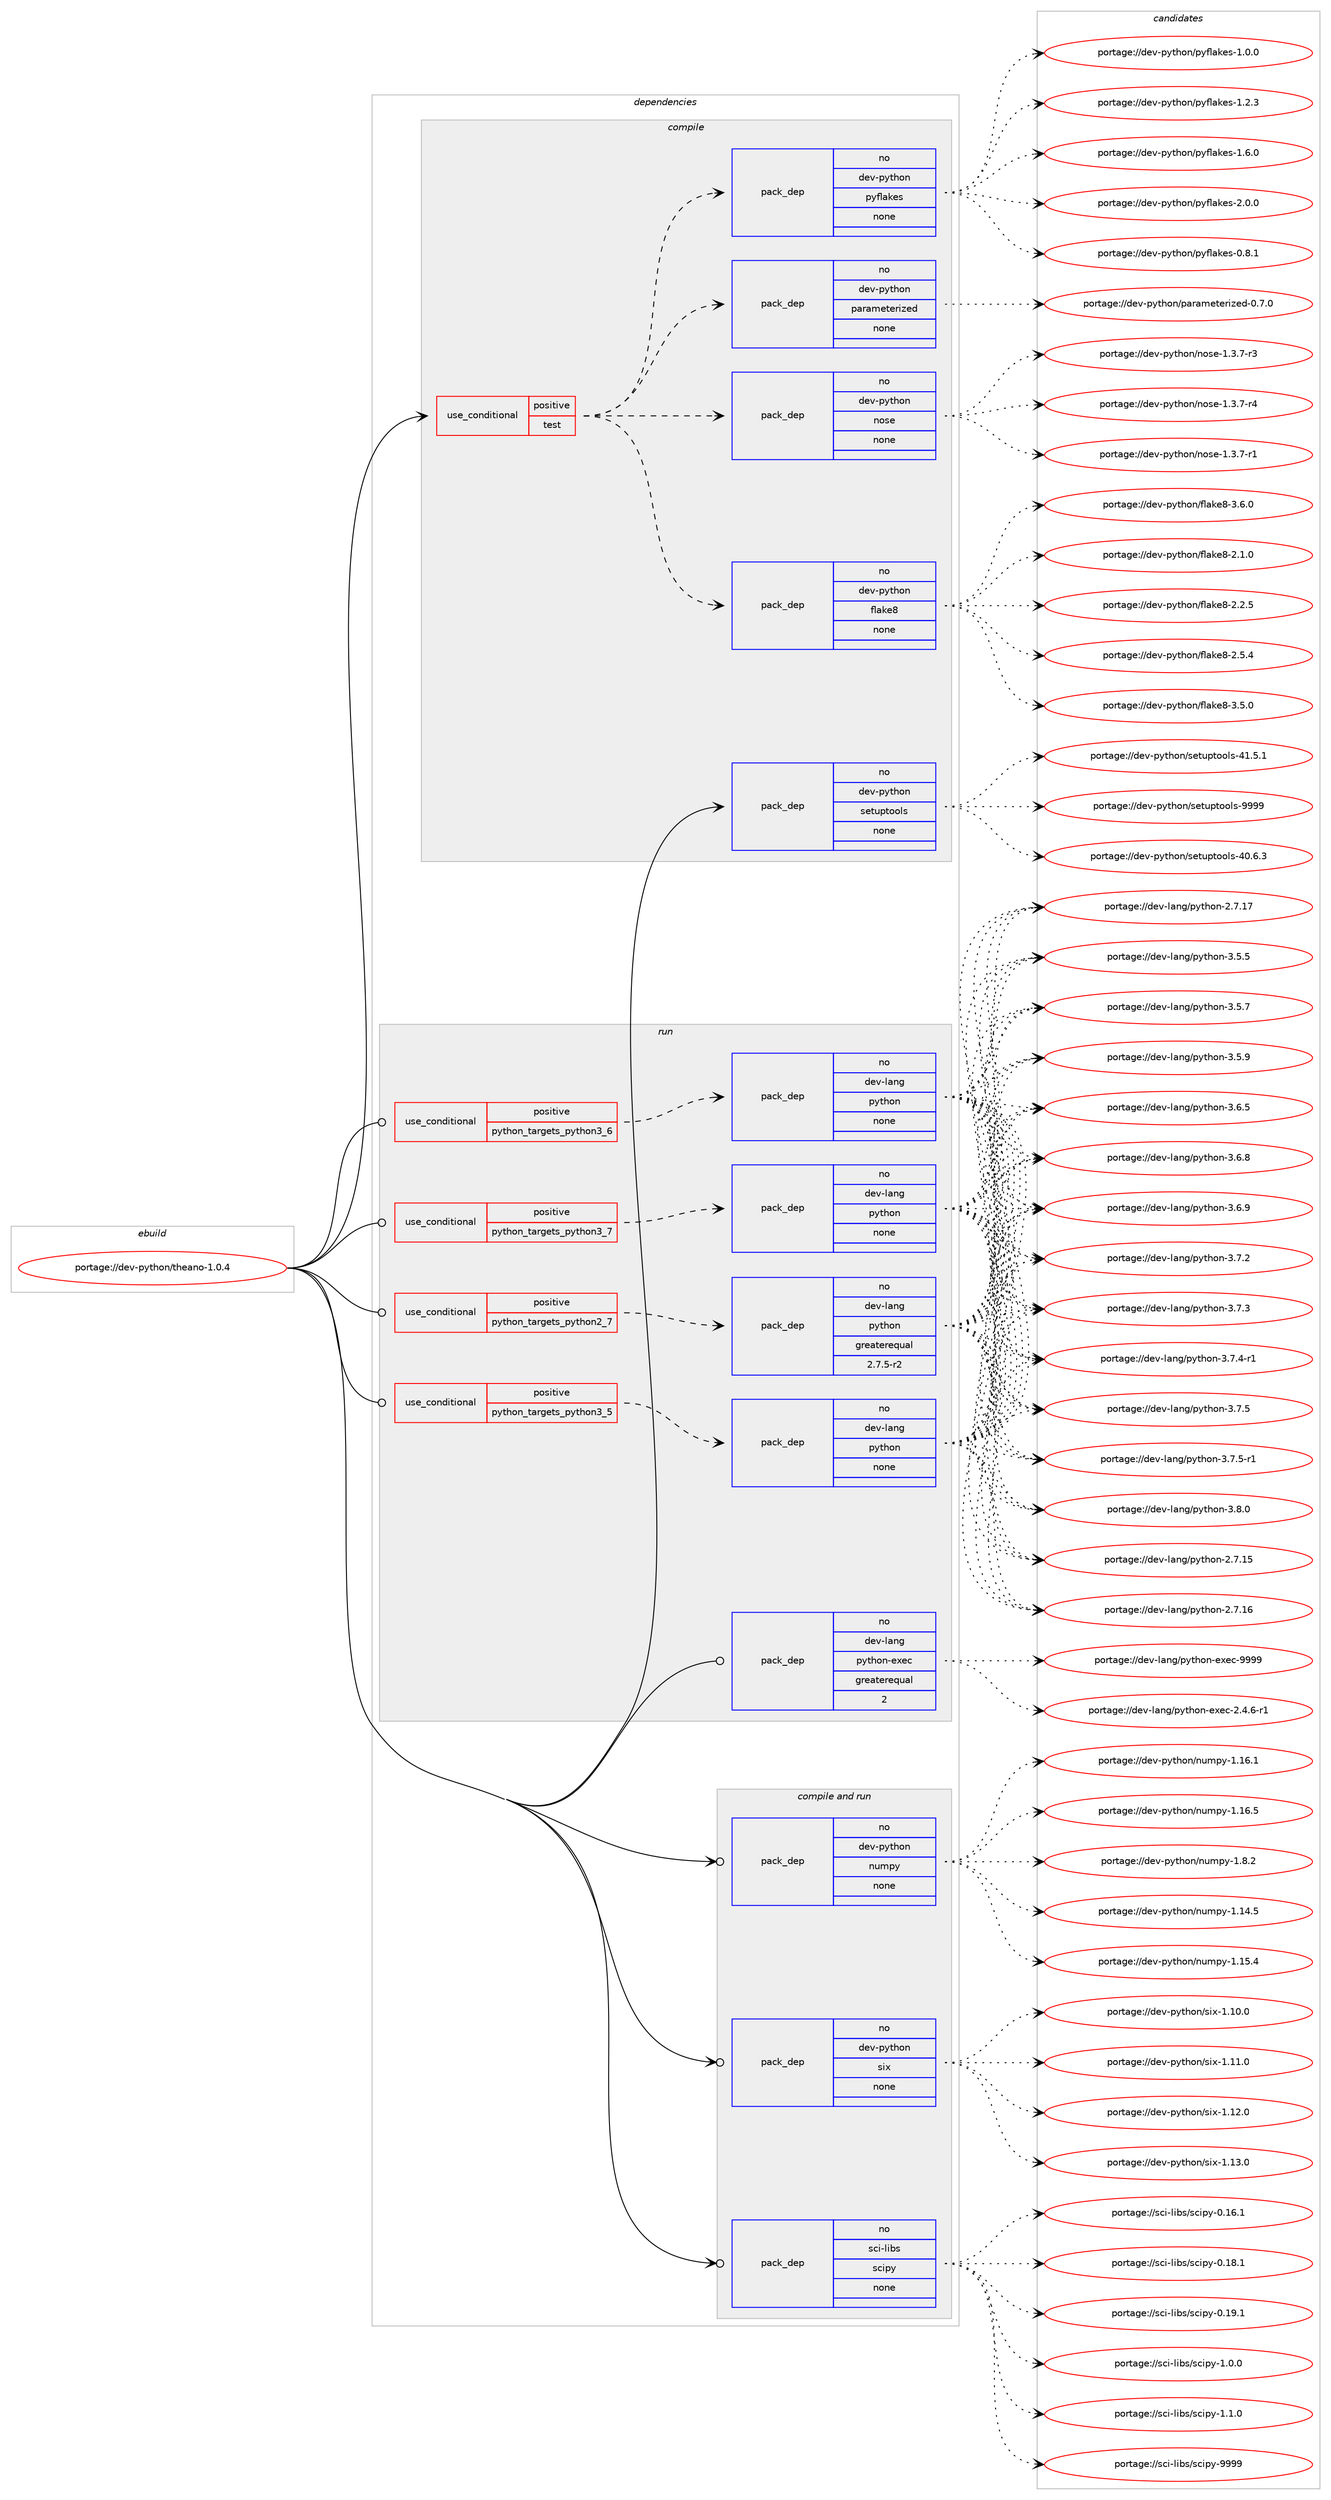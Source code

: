 digraph prolog {

# *************
# Graph options
# *************

newrank=true;
concentrate=true;
compound=true;
graph [rankdir=LR,fontname=Helvetica,fontsize=10,ranksep=1.5];#, ranksep=2.5, nodesep=0.2];
edge  [arrowhead=vee];
node  [fontname=Helvetica,fontsize=10];

# **********
# The ebuild
# **********

subgraph cluster_leftcol {
color=gray;
rank=same;
label=<<i>ebuild</i>>;
id [label="portage://dev-python/theano-1.0.4", color=red, width=4, href="../dev-python/theano-1.0.4.svg"];
}

# ****************
# The dependencies
# ****************

subgraph cluster_midcol {
color=gray;
label=<<i>dependencies</i>>;
subgraph cluster_compile {
fillcolor="#eeeeee";
style=filled;
label=<<i>compile</i>>;
subgraph cond39766 {
dependency175741 [label=<<TABLE BORDER="0" CELLBORDER="1" CELLSPACING="0" CELLPADDING="4"><TR><TD ROWSPAN="3" CELLPADDING="10">use_conditional</TD></TR><TR><TD>positive</TD></TR><TR><TD>test</TD></TR></TABLE>>, shape=none, color=red];
subgraph pack132571 {
dependency175742 [label=<<TABLE BORDER="0" CELLBORDER="1" CELLSPACING="0" CELLPADDING="4" WIDTH="220"><TR><TD ROWSPAN="6" CELLPADDING="30">pack_dep</TD></TR><TR><TD WIDTH="110">no</TD></TR><TR><TD>dev-python</TD></TR><TR><TD>flake8</TD></TR><TR><TD>none</TD></TR><TR><TD></TD></TR></TABLE>>, shape=none, color=blue];
}
dependency175741:e -> dependency175742:w [weight=20,style="dashed",arrowhead="vee"];
subgraph pack132572 {
dependency175743 [label=<<TABLE BORDER="0" CELLBORDER="1" CELLSPACING="0" CELLPADDING="4" WIDTH="220"><TR><TD ROWSPAN="6" CELLPADDING="30">pack_dep</TD></TR><TR><TD WIDTH="110">no</TD></TR><TR><TD>dev-python</TD></TR><TR><TD>nose</TD></TR><TR><TD>none</TD></TR><TR><TD></TD></TR></TABLE>>, shape=none, color=blue];
}
dependency175741:e -> dependency175743:w [weight=20,style="dashed",arrowhead="vee"];
subgraph pack132573 {
dependency175744 [label=<<TABLE BORDER="0" CELLBORDER="1" CELLSPACING="0" CELLPADDING="4" WIDTH="220"><TR><TD ROWSPAN="6" CELLPADDING="30">pack_dep</TD></TR><TR><TD WIDTH="110">no</TD></TR><TR><TD>dev-python</TD></TR><TR><TD>parameterized</TD></TR><TR><TD>none</TD></TR><TR><TD></TD></TR></TABLE>>, shape=none, color=blue];
}
dependency175741:e -> dependency175744:w [weight=20,style="dashed",arrowhead="vee"];
subgraph pack132574 {
dependency175745 [label=<<TABLE BORDER="0" CELLBORDER="1" CELLSPACING="0" CELLPADDING="4" WIDTH="220"><TR><TD ROWSPAN="6" CELLPADDING="30">pack_dep</TD></TR><TR><TD WIDTH="110">no</TD></TR><TR><TD>dev-python</TD></TR><TR><TD>pyflakes</TD></TR><TR><TD>none</TD></TR><TR><TD></TD></TR></TABLE>>, shape=none, color=blue];
}
dependency175741:e -> dependency175745:w [weight=20,style="dashed",arrowhead="vee"];
}
id:e -> dependency175741:w [weight=20,style="solid",arrowhead="vee"];
subgraph pack132575 {
dependency175746 [label=<<TABLE BORDER="0" CELLBORDER="1" CELLSPACING="0" CELLPADDING="4" WIDTH="220"><TR><TD ROWSPAN="6" CELLPADDING="30">pack_dep</TD></TR><TR><TD WIDTH="110">no</TD></TR><TR><TD>dev-python</TD></TR><TR><TD>setuptools</TD></TR><TR><TD>none</TD></TR><TR><TD></TD></TR></TABLE>>, shape=none, color=blue];
}
id:e -> dependency175746:w [weight=20,style="solid",arrowhead="vee"];
}
subgraph cluster_compileandrun {
fillcolor="#eeeeee";
style=filled;
label=<<i>compile and run</i>>;
subgraph pack132576 {
dependency175747 [label=<<TABLE BORDER="0" CELLBORDER="1" CELLSPACING="0" CELLPADDING="4" WIDTH="220"><TR><TD ROWSPAN="6" CELLPADDING="30">pack_dep</TD></TR><TR><TD WIDTH="110">no</TD></TR><TR><TD>dev-python</TD></TR><TR><TD>numpy</TD></TR><TR><TD>none</TD></TR><TR><TD></TD></TR></TABLE>>, shape=none, color=blue];
}
id:e -> dependency175747:w [weight=20,style="solid",arrowhead="odotvee"];
subgraph pack132577 {
dependency175748 [label=<<TABLE BORDER="0" CELLBORDER="1" CELLSPACING="0" CELLPADDING="4" WIDTH="220"><TR><TD ROWSPAN="6" CELLPADDING="30">pack_dep</TD></TR><TR><TD WIDTH="110">no</TD></TR><TR><TD>dev-python</TD></TR><TR><TD>six</TD></TR><TR><TD>none</TD></TR><TR><TD></TD></TR></TABLE>>, shape=none, color=blue];
}
id:e -> dependency175748:w [weight=20,style="solid",arrowhead="odotvee"];
subgraph pack132578 {
dependency175749 [label=<<TABLE BORDER="0" CELLBORDER="1" CELLSPACING="0" CELLPADDING="4" WIDTH="220"><TR><TD ROWSPAN="6" CELLPADDING="30">pack_dep</TD></TR><TR><TD WIDTH="110">no</TD></TR><TR><TD>sci-libs</TD></TR><TR><TD>scipy</TD></TR><TR><TD>none</TD></TR><TR><TD></TD></TR></TABLE>>, shape=none, color=blue];
}
id:e -> dependency175749:w [weight=20,style="solid",arrowhead="odotvee"];
}
subgraph cluster_run {
fillcolor="#eeeeee";
style=filled;
label=<<i>run</i>>;
subgraph cond39767 {
dependency175750 [label=<<TABLE BORDER="0" CELLBORDER="1" CELLSPACING="0" CELLPADDING="4"><TR><TD ROWSPAN="3" CELLPADDING="10">use_conditional</TD></TR><TR><TD>positive</TD></TR><TR><TD>python_targets_python2_7</TD></TR></TABLE>>, shape=none, color=red];
subgraph pack132579 {
dependency175751 [label=<<TABLE BORDER="0" CELLBORDER="1" CELLSPACING="0" CELLPADDING="4" WIDTH="220"><TR><TD ROWSPAN="6" CELLPADDING="30">pack_dep</TD></TR><TR><TD WIDTH="110">no</TD></TR><TR><TD>dev-lang</TD></TR><TR><TD>python</TD></TR><TR><TD>greaterequal</TD></TR><TR><TD>2.7.5-r2</TD></TR></TABLE>>, shape=none, color=blue];
}
dependency175750:e -> dependency175751:w [weight=20,style="dashed",arrowhead="vee"];
}
id:e -> dependency175750:w [weight=20,style="solid",arrowhead="odot"];
subgraph cond39768 {
dependency175752 [label=<<TABLE BORDER="0" CELLBORDER="1" CELLSPACING="0" CELLPADDING="4"><TR><TD ROWSPAN="3" CELLPADDING="10">use_conditional</TD></TR><TR><TD>positive</TD></TR><TR><TD>python_targets_python3_5</TD></TR></TABLE>>, shape=none, color=red];
subgraph pack132580 {
dependency175753 [label=<<TABLE BORDER="0" CELLBORDER="1" CELLSPACING="0" CELLPADDING="4" WIDTH="220"><TR><TD ROWSPAN="6" CELLPADDING="30">pack_dep</TD></TR><TR><TD WIDTH="110">no</TD></TR><TR><TD>dev-lang</TD></TR><TR><TD>python</TD></TR><TR><TD>none</TD></TR><TR><TD></TD></TR></TABLE>>, shape=none, color=blue];
}
dependency175752:e -> dependency175753:w [weight=20,style="dashed",arrowhead="vee"];
}
id:e -> dependency175752:w [weight=20,style="solid",arrowhead="odot"];
subgraph cond39769 {
dependency175754 [label=<<TABLE BORDER="0" CELLBORDER="1" CELLSPACING="0" CELLPADDING="4"><TR><TD ROWSPAN="3" CELLPADDING="10">use_conditional</TD></TR><TR><TD>positive</TD></TR><TR><TD>python_targets_python3_6</TD></TR></TABLE>>, shape=none, color=red];
subgraph pack132581 {
dependency175755 [label=<<TABLE BORDER="0" CELLBORDER="1" CELLSPACING="0" CELLPADDING="4" WIDTH="220"><TR><TD ROWSPAN="6" CELLPADDING="30">pack_dep</TD></TR><TR><TD WIDTH="110">no</TD></TR><TR><TD>dev-lang</TD></TR><TR><TD>python</TD></TR><TR><TD>none</TD></TR><TR><TD></TD></TR></TABLE>>, shape=none, color=blue];
}
dependency175754:e -> dependency175755:w [weight=20,style="dashed",arrowhead="vee"];
}
id:e -> dependency175754:w [weight=20,style="solid",arrowhead="odot"];
subgraph cond39770 {
dependency175756 [label=<<TABLE BORDER="0" CELLBORDER="1" CELLSPACING="0" CELLPADDING="4"><TR><TD ROWSPAN="3" CELLPADDING="10">use_conditional</TD></TR><TR><TD>positive</TD></TR><TR><TD>python_targets_python3_7</TD></TR></TABLE>>, shape=none, color=red];
subgraph pack132582 {
dependency175757 [label=<<TABLE BORDER="0" CELLBORDER="1" CELLSPACING="0" CELLPADDING="4" WIDTH="220"><TR><TD ROWSPAN="6" CELLPADDING="30">pack_dep</TD></TR><TR><TD WIDTH="110">no</TD></TR><TR><TD>dev-lang</TD></TR><TR><TD>python</TD></TR><TR><TD>none</TD></TR><TR><TD></TD></TR></TABLE>>, shape=none, color=blue];
}
dependency175756:e -> dependency175757:w [weight=20,style="dashed",arrowhead="vee"];
}
id:e -> dependency175756:w [weight=20,style="solid",arrowhead="odot"];
subgraph pack132583 {
dependency175758 [label=<<TABLE BORDER="0" CELLBORDER="1" CELLSPACING="0" CELLPADDING="4" WIDTH="220"><TR><TD ROWSPAN="6" CELLPADDING="30">pack_dep</TD></TR><TR><TD WIDTH="110">no</TD></TR><TR><TD>dev-lang</TD></TR><TR><TD>python-exec</TD></TR><TR><TD>greaterequal</TD></TR><TR><TD>2</TD></TR></TABLE>>, shape=none, color=blue];
}
id:e -> dependency175758:w [weight=20,style="solid",arrowhead="odot"];
}
}

# **************
# The candidates
# **************

subgraph cluster_choices {
rank=same;
color=gray;
label=<<i>candidates</i>>;

subgraph choice132571 {
color=black;
nodesep=1;
choiceportage10010111845112121116104111110471021089710710156455046494648 [label="portage://dev-python/flake8-2.1.0", color=red, width=4,href="../dev-python/flake8-2.1.0.svg"];
choiceportage10010111845112121116104111110471021089710710156455046504653 [label="portage://dev-python/flake8-2.2.5", color=red, width=4,href="../dev-python/flake8-2.2.5.svg"];
choiceportage10010111845112121116104111110471021089710710156455046534652 [label="portage://dev-python/flake8-2.5.4", color=red, width=4,href="../dev-python/flake8-2.5.4.svg"];
choiceportage10010111845112121116104111110471021089710710156455146534648 [label="portage://dev-python/flake8-3.5.0", color=red, width=4,href="../dev-python/flake8-3.5.0.svg"];
choiceportage10010111845112121116104111110471021089710710156455146544648 [label="portage://dev-python/flake8-3.6.0", color=red, width=4,href="../dev-python/flake8-3.6.0.svg"];
dependency175742:e -> choiceportage10010111845112121116104111110471021089710710156455046494648:w [style=dotted,weight="100"];
dependency175742:e -> choiceportage10010111845112121116104111110471021089710710156455046504653:w [style=dotted,weight="100"];
dependency175742:e -> choiceportage10010111845112121116104111110471021089710710156455046534652:w [style=dotted,weight="100"];
dependency175742:e -> choiceportage10010111845112121116104111110471021089710710156455146534648:w [style=dotted,weight="100"];
dependency175742:e -> choiceportage10010111845112121116104111110471021089710710156455146544648:w [style=dotted,weight="100"];
}
subgraph choice132572 {
color=black;
nodesep=1;
choiceportage10010111845112121116104111110471101111151014549465146554511449 [label="portage://dev-python/nose-1.3.7-r1", color=red, width=4,href="../dev-python/nose-1.3.7-r1.svg"];
choiceportage10010111845112121116104111110471101111151014549465146554511451 [label="portage://dev-python/nose-1.3.7-r3", color=red, width=4,href="../dev-python/nose-1.3.7-r3.svg"];
choiceportage10010111845112121116104111110471101111151014549465146554511452 [label="portage://dev-python/nose-1.3.7-r4", color=red, width=4,href="../dev-python/nose-1.3.7-r4.svg"];
dependency175743:e -> choiceportage10010111845112121116104111110471101111151014549465146554511449:w [style=dotted,weight="100"];
dependency175743:e -> choiceportage10010111845112121116104111110471101111151014549465146554511451:w [style=dotted,weight="100"];
dependency175743:e -> choiceportage10010111845112121116104111110471101111151014549465146554511452:w [style=dotted,weight="100"];
}
subgraph choice132573 {
color=black;
nodesep=1;
choiceportage10010111845112121116104111110471129711497109101116101114105122101100454846554648 [label="portage://dev-python/parameterized-0.7.0", color=red, width=4,href="../dev-python/parameterized-0.7.0.svg"];
dependency175744:e -> choiceportage10010111845112121116104111110471129711497109101116101114105122101100454846554648:w [style=dotted,weight="100"];
}
subgraph choice132574 {
color=black;
nodesep=1;
choiceportage100101118451121211161041111104711212110210897107101115454846564649 [label="portage://dev-python/pyflakes-0.8.1", color=red, width=4,href="../dev-python/pyflakes-0.8.1.svg"];
choiceportage100101118451121211161041111104711212110210897107101115454946484648 [label="portage://dev-python/pyflakes-1.0.0", color=red, width=4,href="../dev-python/pyflakes-1.0.0.svg"];
choiceportage100101118451121211161041111104711212110210897107101115454946504651 [label="portage://dev-python/pyflakes-1.2.3", color=red, width=4,href="../dev-python/pyflakes-1.2.3.svg"];
choiceportage100101118451121211161041111104711212110210897107101115454946544648 [label="portage://dev-python/pyflakes-1.6.0", color=red, width=4,href="../dev-python/pyflakes-1.6.0.svg"];
choiceportage100101118451121211161041111104711212110210897107101115455046484648 [label="portage://dev-python/pyflakes-2.0.0", color=red, width=4,href="../dev-python/pyflakes-2.0.0.svg"];
dependency175745:e -> choiceportage100101118451121211161041111104711212110210897107101115454846564649:w [style=dotted,weight="100"];
dependency175745:e -> choiceportage100101118451121211161041111104711212110210897107101115454946484648:w [style=dotted,weight="100"];
dependency175745:e -> choiceportage100101118451121211161041111104711212110210897107101115454946504651:w [style=dotted,weight="100"];
dependency175745:e -> choiceportage100101118451121211161041111104711212110210897107101115454946544648:w [style=dotted,weight="100"];
dependency175745:e -> choiceportage100101118451121211161041111104711212110210897107101115455046484648:w [style=dotted,weight="100"];
}
subgraph choice132575 {
color=black;
nodesep=1;
choiceportage100101118451121211161041111104711510111611711211611111110811545524846544651 [label="portage://dev-python/setuptools-40.6.3", color=red, width=4,href="../dev-python/setuptools-40.6.3.svg"];
choiceportage100101118451121211161041111104711510111611711211611111110811545524946534649 [label="portage://dev-python/setuptools-41.5.1", color=red, width=4,href="../dev-python/setuptools-41.5.1.svg"];
choiceportage10010111845112121116104111110471151011161171121161111111081154557575757 [label="portage://dev-python/setuptools-9999", color=red, width=4,href="../dev-python/setuptools-9999.svg"];
dependency175746:e -> choiceportage100101118451121211161041111104711510111611711211611111110811545524846544651:w [style=dotted,weight="100"];
dependency175746:e -> choiceportage100101118451121211161041111104711510111611711211611111110811545524946534649:w [style=dotted,weight="100"];
dependency175746:e -> choiceportage10010111845112121116104111110471151011161171121161111111081154557575757:w [style=dotted,weight="100"];
}
subgraph choice132576 {
color=black;
nodesep=1;
choiceportage100101118451121211161041111104711011710911212145494649524653 [label="portage://dev-python/numpy-1.14.5", color=red, width=4,href="../dev-python/numpy-1.14.5.svg"];
choiceportage100101118451121211161041111104711011710911212145494649534652 [label="portage://dev-python/numpy-1.15.4", color=red, width=4,href="../dev-python/numpy-1.15.4.svg"];
choiceportage100101118451121211161041111104711011710911212145494649544649 [label="portage://dev-python/numpy-1.16.1", color=red, width=4,href="../dev-python/numpy-1.16.1.svg"];
choiceportage100101118451121211161041111104711011710911212145494649544653 [label="portage://dev-python/numpy-1.16.5", color=red, width=4,href="../dev-python/numpy-1.16.5.svg"];
choiceportage1001011184511212111610411111047110117109112121454946564650 [label="portage://dev-python/numpy-1.8.2", color=red, width=4,href="../dev-python/numpy-1.8.2.svg"];
dependency175747:e -> choiceportage100101118451121211161041111104711011710911212145494649524653:w [style=dotted,weight="100"];
dependency175747:e -> choiceportage100101118451121211161041111104711011710911212145494649534652:w [style=dotted,weight="100"];
dependency175747:e -> choiceportage100101118451121211161041111104711011710911212145494649544649:w [style=dotted,weight="100"];
dependency175747:e -> choiceportage100101118451121211161041111104711011710911212145494649544653:w [style=dotted,weight="100"];
dependency175747:e -> choiceportage1001011184511212111610411111047110117109112121454946564650:w [style=dotted,weight="100"];
}
subgraph choice132577 {
color=black;
nodesep=1;
choiceportage100101118451121211161041111104711510512045494649484648 [label="portage://dev-python/six-1.10.0", color=red, width=4,href="../dev-python/six-1.10.0.svg"];
choiceportage100101118451121211161041111104711510512045494649494648 [label="portage://dev-python/six-1.11.0", color=red, width=4,href="../dev-python/six-1.11.0.svg"];
choiceportage100101118451121211161041111104711510512045494649504648 [label="portage://dev-python/six-1.12.0", color=red, width=4,href="../dev-python/six-1.12.0.svg"];
choiceportage100101118451121211161041111104711510512045494649514648 [label="portage://dev-python/six-1.13.0", color=red, width=4,href="../dev-python/six-1.13.0.svg"];
dependency175748:e -> choiceportage100101118451121211161041111104711510512045494649484648:w [style=dotted,weight="100"];
dependency175748:e -> choiceportage100101118451121211161041111104711510512045494649494648:w [style=dotted,weight="100"];
dependency175748:e -> choiceportage100101118451121211161041111104711510512045494649504648:w [style=dotted,weight="100"];
dependency175748:e -> choiceportage100101118451121211161041111104711510512045494649514648:w [style=dotted,weight="100"];
}
subgraph choice132578 {
color=black;
nodesep=1;
choiceportage115991054510810598115471159910511212145484649544649 [label="portage://sci-libs/scipy-0.16.1", color=red, width=4,href="../sci-libs/scipy-0.16.1.svg"];
choiceportage115991054510810598115471159910511212145484649564649 [label="portage://sci-libs/scipy-0.18.1", color=red, width=4,href="../sci-libs/scipy-0.18.1.svg"];
choiceportage115991054510810598115471159910511212145484649574649 [label="portage://sci-libs/scipy-0.19.1", color=red, width=4,href="../sci-libs/scipy-0.19.1.svg"];
choiceportage1159910545108105981154711599105112121454946484648 [label="portage://sci-libs/scipy-1.0.0", color=red, width=4,href="../sci-libs/scipy-1.0.0.svg"];
choiceportage1159910545108105981154711599105112121454946494648 [label="portage://sci-libs/scipy-1.1.0", color=red, width=4,href="../sci-libs/scipy-1.1.0.svg"];
choiceportage11599105451081059811547115991051121214557575757 [label="portage://sci-libs/scipy-9999", color=red, width=4,href="../sci-libs/scipy-9999.svg"];
dependency175749:e -> choiceportage115991054510810598115471159910511212145484649544649:w [style=dotted,weight="100"];
dependency175749:e -> choiceportage115991054510810598115471159910511212145484649564649:w [style=dotted,weight="100"];
dependency175749:e -> choiceportage115991054510810598115471159910511212145484649574649:w [style=dotted,weight="100"];
dependency175749:e -> choiceportage1159910545108105981154711599105112121454946484648:w [style=dotted,weight="100"];
dependency175749:e -> choiceportage1159910545108105981154711599105112121454946494648:w [style=dotted,weight="100"];
dependency175749:e -> choiceportage11599105451081059811547115991051121214557575757:w [style=dotted,weight="100"];
}
subgraph choice132579 {
color=black;
nodesep=1;
choiceportage10010111845108971101034711212111610411111045504655464953 [label="portage://dev-lang/python-2.7.15", color=red, width=4,href="../dev-lang/python-2.7.15.svg"];
choiceportage10010111845108971101034711212111610411111045504655464954 [label="portage://dev-lang/python-2.7.16", color=red, width=4,href="../dev-lang/python-2.7.16.svg"];
choiceportage10010111845108971101034711212111610411111045504655464955 [label="portage://dev-lang/python-2.7.17", color=red, width=4,href="../dev-lang/python-2.7.17.svg"];
choiceportage100101118451089711010347112121116104111110455146534653 [label="portage://dev-lang/python-3.5.5", color=red, width=4,href="../dev-lang/python-3.5.5.svg"];
choiceportage100101118451089711010347112121116104111110455146534655 [label="portage://dev-lang/python-3.5.7", color=red, width=4,href="../dev-lang/python-3.5.7.svg"];
choiceportage100101118451089711010347112121116104111110455146534657 [label="portage://dev-lang/python-3.5.9", color=red, width=4,href="../dev-lang/python-3.5.9.svg"];
choiceportage100101118451089711010347112121116104111110455146544653 [label="portage://dev-lang/python-3.6.5", color=red, width=4,href="../dev-lang/python-3.6.5.svg"];
choiceportage100101118451089711010347112121116104111110455146544656 [label="portage://dev-lang/python-3.6.8", color=red, width=4,href="../dev-lang/python-3.6.8.svg"];
choiceportage100101118451089711010347112121116104111110455146544657 [label="portage://dev-lang/python-3.6.9", color=red, width=4,href="../dev-lang/python-3.6.9.svg"];
choiceportage100101118451089711010347112121116104111110455146554650 [label="portage://dev-lang/python-3.7.2", color=red, width=4,href="../dev-lang/python-3.7.2.svg"];
choiceportage100101118451089711010347112121116104111110455146554651 [label="portage://dev-lang/python-3.7.3", color=red, width=4,href="../dev-lang/python-3.7.3.svg"];
choiceportage1001011184510897110103471121211161041111104551465546524511449 [label="portage://dev-lang/python-3.7.4-r1", color=red, width=4,href="../dev-lang/python-3.7.4-r1.svg"];
choiceportage100101118451089711010347112121116104111110455146554653 [label="portage://dev-lang/python-3.7.5", color=red, width=4,href="../dev-lang/python-3.7.5.svg"];
choiceportage1001011184510897110103471121211161041111104551465546534511449 [label="portage://dev-lang/python-3.7.5-r1", color=red, width=4,href="../dev-lang/python-3.7.5-r1.svg"];
choiceportage100101118451089711010347112121116104111110455146564648 [label="portage://dev-lang/python-3.8.0", color=red, width=4,href="../dev-lang/python-3.8.0.svg"];
dependency175751:e -> choiceportage10010111845108971101034711212111610411111045504655464953:w [style=dotted,weight="100"];
dependency175751:e -> choiceportage10010111845108971101034711212111610411111045504655464954:w [style=dotted,weight="100"];
dependency175751:e -> choiceportage10010111845108971101034711212111610411111045504655464955:w [style=dotted,weight="100"];
dependency175751:e -> choiceportage100101118451089711010347112121116104111110455146534653:w [style=dotted,weight="100"];
dependency175751:e -> choiceportage100101118451089711010347112121116104111110455146534655:w [style=dotted,weight="100"];
dependency175751:e -> choiceportage100101118451089711010347112121116104111110455146534657:w [style=dotted,weight="100"];
dependency175751:e -> choiceportage100101118451089711010347112121116104111110455146544653:w [style=dotted,weight="100"];
dependency175751:e -> choiceportage100101118451089711010347112121116104111110455146544656:w [style=dotted,weight="100"];
dependency175751:e -> choiceportage100101118451089711010347112121116104111110455146544657:w [style=dotted,weight="100"];
dependency175751:e -> choiceportage100101118451089711010347112121116104111110455146554650:w [style=dotted,weight="100"];
dependency175751:e -> choiceportage100101118451089711010347112121116104111110455146554651:w [style=dotted,weight="100"];
dependency175751:e -> choiceportage1001011184510897110103471121211161041111104551465546524511449:w [style=dotted,weight="100"];
dependency175751:e -> choiceportage100101118451089711010347112121116104111110455146554653:w [style=dotted,weight="100"];
dependency175751:e -> choiceportage1001011184510897110103471121211161041111104551465546534511449:w [style=dotted,weight="100"];
dependency175751:e -> choiceportage100101118451089711010347112121116104111110455146564648:w [style=dotted,weight="100"];
}
subgraph choice132580 {
color=black;
nodesep=1;
choiceportage10010111845108971101034711212111610411111045504655464953 [label="portage://dev-lang/python-2.7.15", color=red, width=4,href="../dev-lang/python-2.7.15.svg"];
choiceportage10010111845108971101034711212111610411111045504655464954 [label="portage://dev-lang/python-2.7.16", color=red, width=4,href="../dev-lang/python-2.7.16.svg"];
choiceportage10010111845108971101034711212111610411111045504655464955 [label="portage://dev-lang/python-2.7.17", color=red, width=4,href="../dev-lang/python-2.7.17.svg"];
choiceportage100101118451089711010347112121116104111110455146534653 [label="portage://dev-lang/python-3.5.5", color=red, width=4,href="../dev-lang/python-3.5.5.svg"];
choiceportage100101118451089711010347112121116104111110455146534655 [label="portage://dev-lang/python-3.5.7", color=red, width=4,href="../dev-lang/python-3.5.7.svg"];
choiceportage100101118451089711010347112121116104111110455146534657 [label="portage://dev-lang/python-3.5.9", color=red, width=4,href="../dev-lang/python-3.5.9.svg"];
choiceportage100101118451089711010347112121116104111110455146544653 [label="portage://dev-lang/python-3.6.5", color=red, width=4,href="../dev-lang/python-3.6.5.svg"];
choiceportage100101118451089711010347112121116104111110455146544656 [label="portage://dev-lang/python-3.6.8", color=red, width=4,href="../dev-lang/python-3.6.8.svg"];
choiceportage100101118451089711010347112121116104111110455146544657 [label="portage://dev-lang/python-3.6.9", color=red, width=4,href="../dev-lang/python-3.6.9.svg"];
choiceportage100101118451089711010347112121116104111110455146554650 [label="portage://dev-lang/python-3.7.2", color=red, width=4,href="../dev-lang/python-3.7.2.svg"];
choiceportage100101118451089711010347112121116104111110455146554651 [label="portage://dev-lang/python-3.7.3", color=red, width=4,href="../dev-lang/python-3.7.3.svg"];
choiceportage1001011184510897110103471121211161041111104551465546524511449 [label="portage://dev-lang/python-3.7.4-r1", color=red, width=4,href="../dev-lang/python-3.7.4-r1.svg"];
choiceportage100101118451089711010347112121116104111110455146554653 [label="portage://dev-lang/python-3.7.5", color=red, width=4,href="../dev-lang/python-3.7.5.svg"];
choiceportage1001011184510897110103471121211161041111104551465546534511449 [label="portage://dev-lang/python-3.7.5-r1", color=red, width=4,href="../dev-lang/python-3.7.5-r1.svg"];
choiceportage100101118451089711010347112121116104111110455146564648 [label="portage://dev-lang/python-3.8.0", color=red, width=4,href="../dev-lang/python-3.8.0.svg"];
dependency175753:e -> choiceportage10010111845108971101034711212111610411111045504655464953:w [style=dotted,weight="100"];
dependency175753:e -> choiceportage10010111845108971101034711212111610411111045504655464954:w [style=dotted,weight="100"];
dependency175753:e -> choiceportage10010111845108971101034711212111610411111045504655464955:w [style=dotted,weight="100"];
dependency175753:e -> choiceportage100101118451089711010347112121116104111110455146534653:w [style=dotted,weight="100"];
dependency175753:e -> choiceportage100101118451089711010347112121116104111110455146534655:w [style=dotted,weight="100"];
dependency175753:e -> choiceportage100101118451089711010347112121116104111110455146534657:w [style=dotted,weight="100"];
dependency175753:e -> choiceportage100101118451089711010347112121116104111110455146544653:w [style=dotted,weight="100"];
dependency175753:e -> choiceportage100101118451089711010347112121116104111110455146544656:w [style=dotted,weight="100"];
dependency175753:e -> choiceportage100101118451089711010347112121116104111110455146544657:w [style=dotted,weight="100"];
dependency175753:e -> choiceportage100101118451089711010347112121116104111110455146554650:w [style=dotted,weight="100"];
dependency175753:e -> choiceportage100101118451089711010347112121116104111110455146554651:w [style=dotted,weight="100"];
dependency175753:e -> choiceportage1001011184510897110103471121211161041111104551465546524511449:w [style=dotted,weight="100"];
dependency175753:e -> choiceportage100101118451089711010347112121116104111110455146554653:w [style=dotted,weight="100"];
dependency175753:e -> choiceportage1001011184510897110103471121211161041111104551465546534511449:w [style=dotted,weight="100"];
dependency175753:e -> choiceportage100101118451089711010347112121116104111110455146564648:w [style=dotted,weight="100"];
}
subgraph choice132581 {
color=black;
nodesep=1;
choiceportage10010111845108971101034711212111610411111045504655464953 [label="portage://dev-lang/python-2.7.15", color=red, width=4,href="../dev-lang/python-2.7.15.svg"];
choiceportage10010111845108971101034711212111610411111045504655464954 [label="portage://dev-lang/python-2.7.16", color=red, width=4,href="../dev-lang/python-2.7.16.svg"];
choiceportage10010111845108971101034711212111610411111045504655464955 [label="portage://dev-lang/python-2.7.17", color=red, width=4,href="../dev-lang/python-2.7.17.svg"];
choiceportage100101118451089711010347112121116104111110455146534653 [label="portage://dev-lang/python-3.5.5", color=red, width=4,href="../dev-lang/python-3.5.5.svg"];
choiceportage100101118451089711010347112121116104111110455146534655 [label="portage://dev-lang/python-3.5.7", color=red, width=4,href="../dev-lang/python-3.5.7.svg"];
choiceportage100101118451089711010347112121116104111110455146534657 [label="portage://dev-lang/python-3.5.9", color=red, width=4,href="../dev-lang/python-3.5.9.svg"];
choiceportage100101118451089711010347112121116104111110455146544653 [label="portage://dev-lang/python-3.6.5", color=red, width=4,href="../dev-lang/python-3.6.5.svg"];
choiceportage100101118451089711010347112121116104111110455146544656 [label="portage://dev-lang/python-3.6.8", color=red, width=4,href="../dev-lang/python-3.6.8.svg"];
choiceportage100101118451089711010347112121116104111110455146544657 [label="portage://dev-lang/python-3.6.9", color=red, width=4,href="../dev-lang/python-3.6.9.svg"];
choiceportage100101118451089711010347112121116104111110455146554650 [label="portage://dev-lang/python-3.7.2", color=red, width=4,href="../dev-lang/python-3.7.2.svg"];
choiceportage100101118451089711010347112121116104111110455146554651 [label="portage://dev-lang/python-3.7.3", color=red, width=4,href="../dev-lang/python-3.7.3.svg"];
choiceportage1001011184510897110103471121211161041111104551465546524511449 [label="portage://dev-lang/python-3.7.4-r1", color=red, width=4,href="../dev-lang/python-3.7.4-r1.svg"];
choiceportage100101118451089711010347112121116104111110455146554653 [label="portage://dev-lang/python-3.7.5", color=red, width=4,href="../dev-lang/python-3.7.5.svg"];
choiceportage1001011184510897110103471121211161041111104551465546534511449 [label="portage://dev-lang/python-3.7.5-r1", color=red, width=4,href="../dev-lang/python-3.7.5-r1.svg"];
choiceportage100101118451089711010347112121116104111110455146564648 [label="portage://dev-lang/python-3.8.0", color=red, width=4,href="../dev-lang/python-3.8.0.svg"];
dependency175755:e -> choiceportage10010111845108971101034711212111610411111045504655464953:w [style=dotted,weight="100"];
dependency175755:e -> choiceportage10010111845108971101034711212111610411111045504655464954:w [style=dotted,weight="100"];
dependency175755:e -> choiceportage10010111845108971101034711212111610411111045504655464955:w [style=dotted,weight="100"];
dependency175755:e -> choiceportage100101118451089711010347112121116104111110455146534653:w [style=dotted,weight="100"];
dependency175755:e -> choiceportage100101118451089711010347112121116104111110455146534655:w [style=dotted,weight="100"];
dependency175755:e -> choiceportage100101118451089711010347112121116104111110455146534657:w [style=dotted,weight="100"];
dependency175755:e -> choiceportage100101118451089711010347112121116104111110455146544653:w [style=dotted,weight="100"];
dependency175755:e -> choiceportage100101118451089711010347112121116104111110455146544656:w [style=dotted,weight="100"];
dependency175755:e -> choiceportage100101118451089711010347112121116104111110455146544657:w [style=dotted,weight="100"];
dependency175755:e -> choiceportage100101118451089711010347112121116104111110455146554650:w [style=dotted,weight="100"];
dependency175755:e -> choiceportage100101118451089711010347112121116104111110455146554651:w [style=dotted,weight="100"];
dependency175755:e -> choiceportage1001011184510897110103471121211161041111104551465546524511449:w [style=dotted,weight="100"];
dependency175755:e -> choiceportage100101118451089711010347112121116104111110455146554653:w [style=dotted,weight="100"];
dependency175755:e -> choiceportage1001011184510897110103471121211161041111104551465546534511449:w [style=dotted,weight="100"];
dependency175755:e -> choiceportage100101118451089711010347112121116104111110455146564648:w [style=dotted,weight="100"];
}
subgraph choice132582 {
color=black;
nodesep=1;
choiceportage10010111845108971101034711212111610411111045504655464953 [label="portage://dev-lang/python-2.7.15", color=red, width=4,href="../dev-lang/python-2.7.15.svg"];
choiceportage10010111845108971101034711212111610411111045504655464954 [label="portage://dev-lang/python-2.7.16", color=red, width=4,href="../dev-lang/python-2.7.16.svg"];
choiceportage10010111845108971101034711212111610411111045504655464955 [label="portage://dev-lang/python-2.7.17", color=red, width=4,href="../dev-lang/python-2.7.17.svg"];
choiceportage100101118451089711010347112121116104111110455146534653 [label="portage://dev-lang/python-3.5.5", color=red, width=4,href="../dev-lang/python-3.5.5.svg"];
choiceportage100101118451089711010347112121116104111110455146534655 [label="portage://dev-lang/python-3.5.7", color=red, width=4,href="../dev-lang/python-3.5.7.svg"];
choiceportage100101118451089711010347112121116104111110455146534657 [label="portage://dev-lang/python-3.5.9", color=red, width=4,href="../dev-lang/python-3.5.9.svg"];
choiceportage100101118451089711010347112121116104111110455146544653 [label="portage://dev-lang/python-3.6.5", color=red, width=4,href="../dev-lang/python-3.6.5.svg"];
choiceportage100101118451089711010347112121116104111110455146544656 [label="portage://dev-lang/python-3.6.8", color=red, width=4,href="../dev-lang/python-3.6.8.svg"];
choiceportage100101118451089711010347112121116104111110455146544657 [label="portage://dev-lang/python-3.6.9", color=red, width=4,href="../dev-lang/python-3.6.9.svg"];
choiceportage100101118451089711010347112121116104111110455146554650 [label="portage://dev-lang/python-3.7.2", color=red, width=4,href="../dev-lang/python-3.7.2.svg"];
choiceportage100101118451089711010347112121116104111110455146554651 [label="portage://dev-lang/python-3.7.3", color=red, width=4,href="../dev-lang/python-3.7.3.svg"];
choiceportage1001011184510897110103471121211161041111104551465546524511449 [label="portage://dev-lang/python-3.7.4-r1", color=red, width=4,href="../dev-lang/python-3.7.4-r1.svg"];
choiceportage100101118451089711010347112121116104111110455146554653 [label="portage://dev-lang/python-3.7.5", color=red, width=4,href="../dev-lang/python-3.7.5.svg"];
choiceportage1001011184510897110103471121211161041111104551465546534511449 [label="portage://dev-lang/python-3.7.5-r1", color=red, width=4,href="../dev-lang/python-3.7.5-r1.svg"];
choiceportage100101118451089711010347112121116104111110455146564648 [label="portage://dev-lang/python-3.8.0", color=red, width=4,href="../dev-lang/python-3.8.0.svg"];
dependency175757:e -> choiceportage10010111845108971101034711212111610411111045504655464953:w [style=dotted,weight="100"];
dependency175757:e -> choiceportage10010111845108971101034711212111610411111045504655464954:w [style=dotted,weight="100"];
dependency175757:e -> choiceportage10010111845108971101034711212111610411111045504655464955:w [style=dotted,weight="100"];
dependency175757:e -> choiceportage100101118451089711010347112121116104111110455146534653:w [style=dotted,weight="100"];
dependency175757:e -> choiceportage100101118451089711010347112121116104111110455146534655:w [style=dotted,weight="100"];
dependency175757:e -> choiceportage100101118451089711010347112121116104111110455146534657:w [style=dotted,weight="100"];
dependency175757:e -> choiceportage100101118451089711010347112121116104111110455146544653:w [style=dotted,weight="100"];
dependency175757:e -> choiceportage100101118451089711010347112121116104111110455146544656:w [style=dotted,weight="100"];
dependency175757:e -> choiceportage100101118451089711010347112121116104111110455146544657:w [style=dotted,weight="100"];
dependency175757:e -> choiceportage100101118451089711010347112121116104111110455146554650:w [style=dotted,weight="100"];
dependency175757:e -> choiceportage100101118451089711010347112121116104111110455146554651:w [style=dotted,weight="100"];
dependency175757:e -> choiceportage1001011184510897110103471121211161041111104551465546524511449:w [style=dotted,weight="100"];
dependency175757:e -> choiceportage100101118451089711010347112121116104111110455146554653:w [style=dotted,weight="100"];
dependency175757:e -> choiceportage1001011184510897110103471121211161041111104551465546534511449:w [style=dotted,weight="100"];
dependency175757:e -> choiceportage100101118451089711010347112121116104111110455146564648:w [style=dotted,weight="100"];
}
subgraph choice132583 {
color=black;
nodesep=1;
choiceportage10010111845108971101034711212111610411111045101120101994550465246544511449 [label="portage://dev-lang/python-exec-2.4.6-r1", color=red, width=4,href="../dev-lang/python-exec-2.4.6-r1.svg"];
choiceportage10010111845108971101034711212111610411111045101120101994557575757 [label="portage://dev-lang/python-exec-9999", color=red, width=4,href="../dev-lang/python-exec-9999.svg"];
dependency175758:e -> choiceportage10010111845108971101034711212111610411111045101120101994550465246544511449:w [style=dotted,weight="100"];
dependency175758:e -> choiceportage10010111845108971101034711212111610411111045101120101994557575757:w [style=dotted,weight="100"];
}
}

}
